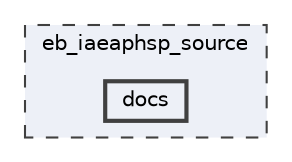 digraph "/Users/marc/Developer/EGSnrc/HEN_HOUSE/user_codes/egs_brachy/egs_brachy/eb_iaeaphsp_source/docs"
{
 // LATEX_PDF_SIZE
  bgcolor="transparent";
  edge [fontname=Helvetica,fontsize=10,labelfontname=Helvetica,labelfontsize=10];
  node [fontname=Helvetica,fontsize=10,shape=box,height=0.2,width=0.4];
  compound=true
  subgraph clusterdir_4e4ddc9e68e6fd27af6ef48633703449 {
    graph [ bgcolor="#edf0f7", pencolor="grey25", label="eb_iaeaphsp_source", fontname=Helvetica,fontsize=10 style="filled,dashed", URL="dir_4e4ddc9e68e6fd27af6ef48633703449.html",tooltip=""]
  dir_a1af5a05f61d78100b0b25866409b720 [label="docs", fillcolor="#edf0f7", color="grey25", style="filled,bold", URL="dir_a1af5a05f61d78100b0b25866409b720.html",tooltip=""];
  }
}
